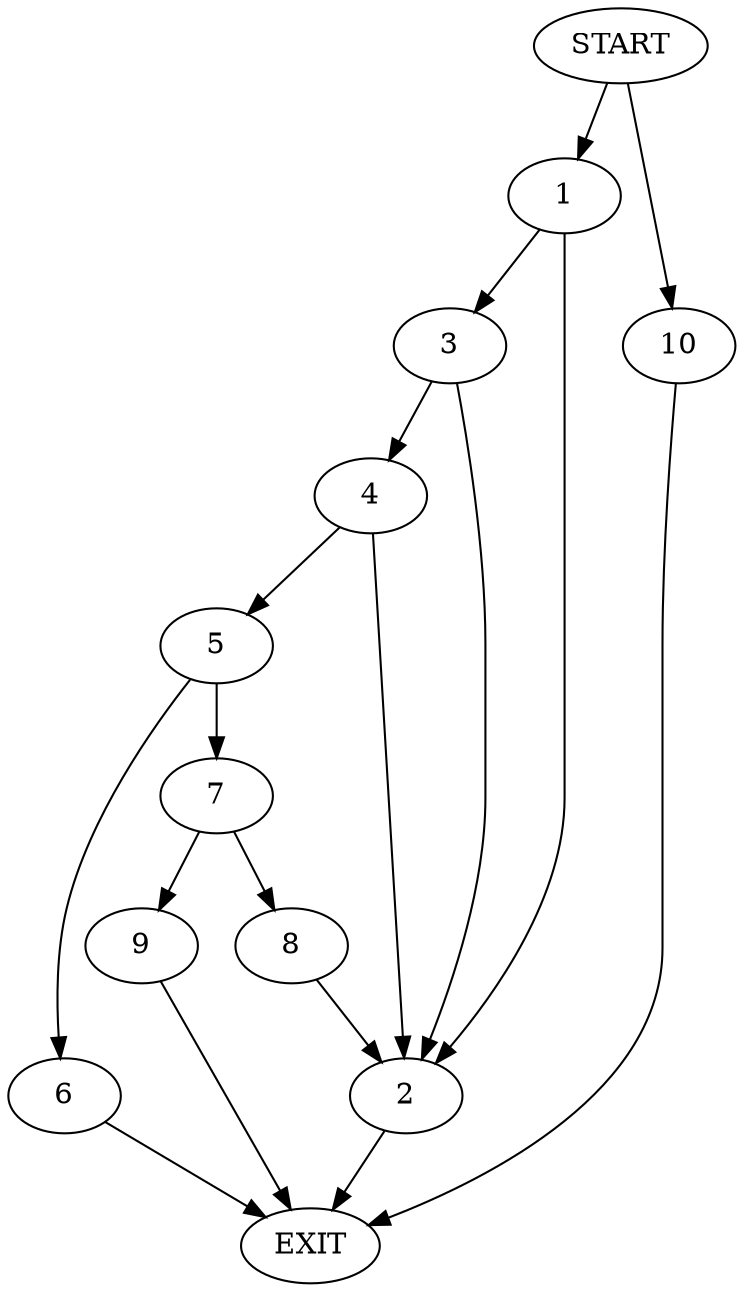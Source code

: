 digraph {
0 [label="START"]
11 [label="EXIT"]
0 -> 1
1 -> 2
1 -> 3
2 -> 11
3 -> 2
3 -> 4
4 -> 5
4 -> 2
5 -> 6
5 -> 7
6 -> 11
7 -> 8
7 -> 9
8 -> 2
9 -> 11
0 -> 10
10 -> 11
}
